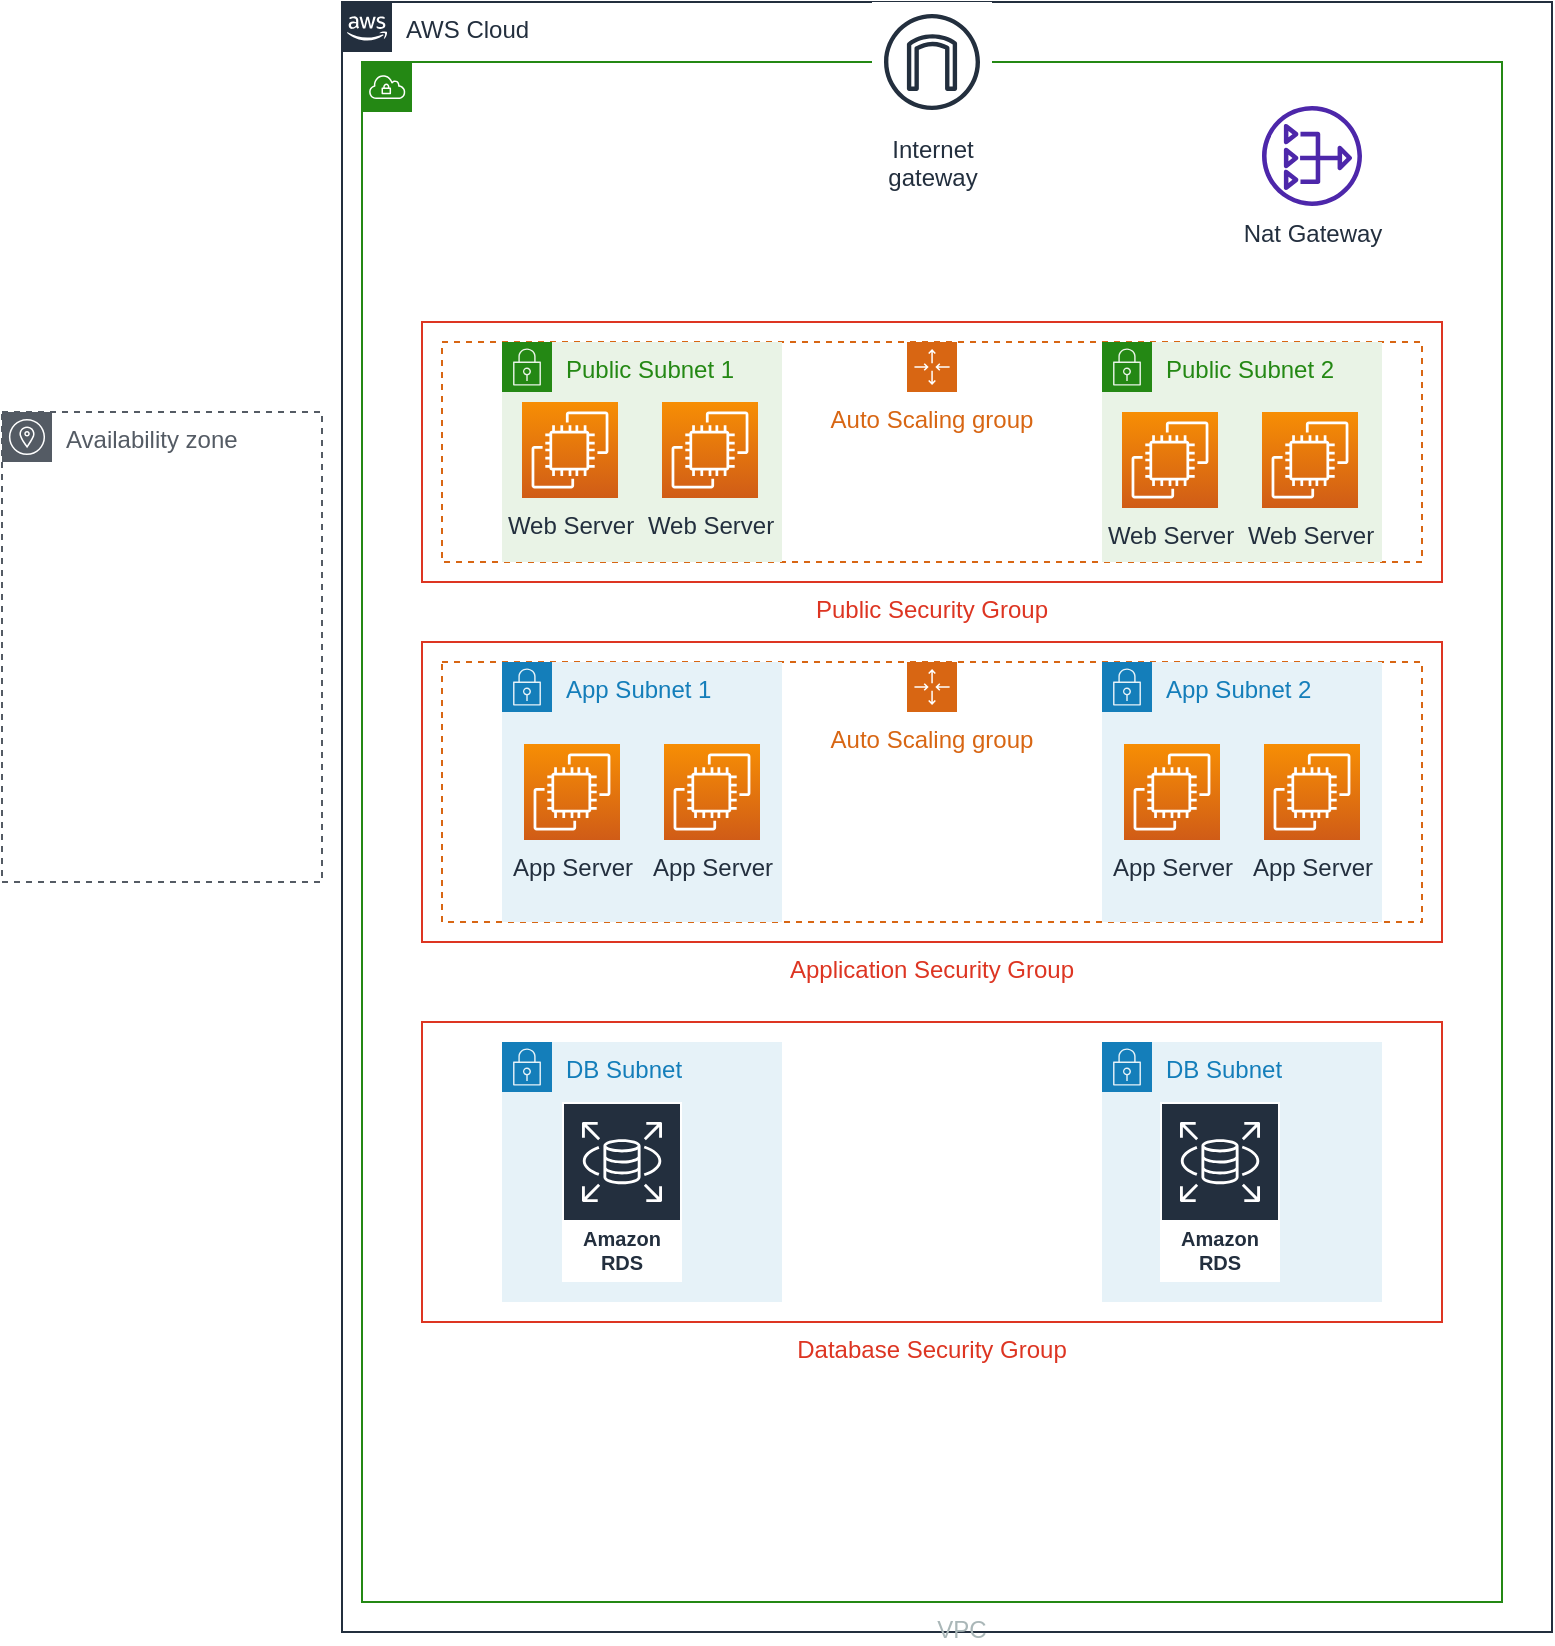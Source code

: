 <mxfile version="18.2.1" type="github">
  <diagram id="9ImQfzkRJKaiHpM_LDbs" name="Page-1">
    <mxGraphModel dx="1180" dy="557" grid="1" gridSize="10" guides="1" tooltips="1" connect="1" arrows="1" fold="1" page="1" pageScale="1" pageWidth="1100" pageHeight="850" math="0" shadow="0">
      <root>
        <mxCell id="0" />
        <mxCell id="1" parent="0" />
        <mxCell id="kCsJqG-bQ9eDfg5gPCeY-2" value="AWS Cloud" style="points=[[0,0],[0.25,0],[0.5,0],[0.75,0],[1,0],[1,0.25],[1,0.5],[1,0.75],[1,1],[0.75,1],[0.5,1],[0.25,1],[0,1],[0,0.75],[0,0.5],[0,0.25]];outlineConnect=0;gradientColor=none;html=1;whiteSpace=wrap;fontSize=12;fontStyle=0;container=1;pointerEvents=0;collapsible=0;recursiveResize=0;shape=mxgraph.aws4.group;grIcon=mxgraph.aws4.group_aws_cloud_alt;strokeColor=#232F3E;fillColor=none;verticalAlign=top;align=left;spacingLeft=30;fontColor=#232F3E;dashed=0;" parent="1" vertex="1">
          <mxGeometry x="230" y="10" width="605" height="815" as="geometry" />
        </mxCell>
        <mxCell id="FYauerRTtqx_HsXN9_gI-2" value="Auto Scaling group" style="points=[[0,0],[0.25,0],[0.5,0],[0.75,0],[1,0],[1,0.25],[1,0.5],[1,0.75],[1,1],[0.75,1],[0.5,1],[0.25,1],[0,1],[0,0.75],[0,0.5],[0,0.25]];outlineConnect=0;gradientColor=none;html=1;whiteSpace=wrap;fontSize=12;fontStyle=0;container=1;pointerEvents=0;collapsible=0;recursiveResize=0;shape=mxgraph.aws4.groupCenter;grIcon=mxgraph.aws4.group_auto_scaling_group;grStroke=1;strokeColor=#D86613;fillColor=none;verticalAlign=top;align=center;fontColor=#D86613;dashed=1;spacingTop=25;" vertex="1" parent="kCsJqG-bQ9eDfg5gPCeY-2">
          <mxGeometry x="50" y="170" width="490" height="110" as="geometry" />
        </mxCell>
        <mxCell id="FYauerRTtqx_HsXN9_gI-4" value="VPC" style="points=[[0,0],[0.25,0],[0.5,0],[0.75,0],[1,0],[1,0.25],[1,0.5],[1,0.75],[1,1],[0.75,1],[0.5,1],[0.25,1],[0,1],[0,0.75],[0,0.5],[0,0.25]];outlineConnect=0;gradientColor=none;html=1;whiteSpace=wrap;fontSize=12;fontStyle=0;container=1;pointerEvents=0;collapsible=0;recursiveResize=0;shape=mxgraph.aws4.group;grIcon=mxgraph.aws4.group_vpc;strokeColor=#248814;fillColor=none;verticalAlign=top;align=center;spacingLeft=30;fontColor=#AAB7B8;dashed=0;labelPosition=center;verticalLabelPosition=bottom;" vertex="1" parent="1">
          <mxGeometry x="240" y="40" width="570" height="770" as="geometry" />
        </mxCell>
        <mxCell id="FYauerRTtqx_HsXN9_gI-5" value="Auto Scaling group" style="points=[[0,0],[0.25,0],[0.5,0],[0.75,0],[1,0],[1,0.25],[1,0.5],[1,0.75],[1,1],[0.75,1],[0.5,1],[0.25,1],[0,1],[0,0.75],[0,0.5],[0,0.25]];outlineConnect=0;gradientColor=none;html=1;whiteSpace=wrap;fontSize=12;fontStyle=0;container=1;pointerEvents=0;collapsible=0;recursiveResize=0;shape=mxgraph.aws4.groupCenter;grIcon=mxgraph.aws4.group_auto_scaling_group;grStroke=1;strokeColor=#D86613;fillColor=none;verticalAlign=top;align=center;fontColor=#D86613;dashed=1;spacingTop=25;" vertex="1" parent="FYauerRTtqx_HsXN9_gI-4">
          <mxGeometry x="40" y="300" width="490" height="130" as="geometry" />
        </mxCell>
        <mxCell id="FYauerRTtqx_HsXN9_gI-6" value="App Subnet 1" style="points=[[0,0],[0.25,0],[0.5,0],[0.75,0],[1,0],[1,0.25],[1,0.5],[1,0.75],[1,1],[0.75,1],[0.5,1],[0.25,1],[0,1],[0,0.75],[0,0.5],[0,0.25]];outlineConnect=0;gradientColor=none;html=1;whiteSpace=wrap;fontSize=12;fontStyle=0;container=1;pointerEvents=0;collapsible=0;recursiveResize=0;shape=mxgraph.aws4.group;grIcon=mxgraph.aws4.group_security_group;grStroke=0;strokeColor=#147EBA;fillColor=#E6F2F8;verticalAlign=top;align=left;spacingLeft=30;fontColor=#147EBA;dashed=0;" vertex="1" parent="FYauerRTtqx_HsXN9_gI-5">
          <mxGeometry x="30" width="140" height="130" as="geometry" />
        </mxCell>
        <mxCell id="FYauerRTtqx_HsXN9_gI-14" value="App Subnet 2" style="points=[[0,0],[0.25,0],[0.5,0],[0.75,0],[1,0],[1,0.25],[1,0.5],[1,0.75],[1,1],[0.75,1],[0.5,1],[0.25,1],[0,1],[0,0.75],[0,0.5],[0,0.25]];outlineConnect=0;gradientColor=none;html=1;whiteSpace=wrap;fontSize=12;fontStyle=0;container=1;pointerEvents=0;collapsible=0;recursiveResize=0;shape=mxgraph.aws4.group;grIcon=mxgraph.aws4.group_security_group;grStroke=0;strokeColor=#147EBA;fillColor=#E6F2F8;verticalAlign=top;align=left;spacingLeft=30;fontColor=#147EBA;dashed=0;" vertex="1" parent="FYauerRTtqx_HsXN9_gI-5">
          <mxGeometry x="330" width="140" height="130" as="geometry" />
        </mxCell>
        <mxCell id="FYauerRTtqx_HsXN9_gI-15" value="Internet&#xa;gateway" style="sketch=0;outlineConnect=0;fontColor=#232F3E;gradientColor=none;strokeColor=#232F3E;fillColor=#ffffff;dashed=0;verticalLabelPosition=bottom;verticalAlign=top;align=center;html=1;fontSize=12;fontStyle=0;aspect=fixed;shape=mxgraph.aws4.resourceIcon;resIcon=mxgraph.aws4.internet_gateway;" vertex="1" parent="FYauerRTtqx_HsXN9_gI-4">
          <mxGeometry x="255" y="-30" width="60" height="60" as="geometry" />
        </mxCell>
        <mxCell id="FYauerRTtqx_HsXN9_gI-16" value="Public Security Group" style="fillColor=none;strokeColor=#DD3522;verticalAlign=top;fontStyle=0;fontColor=#DD3522;labelPosition=center;verticalLabelPosition=bottom;align=center;" vertex="1" parent="FYauerRTtqx_HsXN9_gI-4">
          <mxGeometry x="30" y="130" width="510" height="130" as="geometry" />
        </mxCell>
        <mxCell id="FYauerRTtqx_HsXN9_gI-19" value="Application Security Group" style="fillColor=none;strokeColor=#DD3522;verticalAlign=top;fontStyle=0;fontColor=#DD3522;labelPosition=center;verticalLabelPosition=bottom;align=center;" vertex="1" parent="FYauerRTtqx_HsXN9_gI-4">
          <mxGeometry x="30" y="290" width="510" height="150" as="geometry" />
        </mxCell>
        <mxCell id="FYauerRTtqx_HsXN9_gI-20" value="Public Subnet 1" style="points=[[0,0],[0.25,0],[0.5,0],[0.75,0],[1,0],[1,0.25],[1,0.5],[1,0.75],[1,1],[0.75,1],[0.5,1],[0.25,1],[0,1],[0,0.75],[0,0.5],[0,0.25]];outlineConnect=0;gradientColor=none;html=1;whiteSpace=wrap;fontSize=12;fontStyle=0;container=1;pointerEvents=0;collapsible=0;recursiveResize=0;shape=mxgraph.aws4.group;grIcon=mxgraph.aws4.group_security_group;grStroke=0;strokeColor=#248814;fillColor=#E9F3E6;verticalAlign=top;align=left;spacingLeft=30;fontColor=#248814;dashed=0;" vertex="1" parent="FYauerRTtqx_HsXN9_gI-4">
          <mxGeometry x="70" y="140" width="140" height="110" as="geometry" />
        </mxCell>
        <mxCell id="FYauerRTtqx_HsXN9_gI-17" value="Web Server" style="sketch=0;points=[[0,0,0],[0.25,0,0],[0.5,0,0],[0.75,0,0],[1,0,0],[0,1,0],[0.25,1,0],[0.5,1,0],[0.75,1,0],[1,1,0],[0,0.25,0],[0,0.5,0],[0,0.75,0],[1,0.25,0],[1,0.5,0],[1,0.75,0]];outlineConnect=0;fontColor=#232F3E;gradientColor=#F78E04;gradientDirection=north;fillColor=#D05C17;strokeColor=#ffffff;dashed=0;verticalLabelPosition=bottom;verticalAlign=top;align=center;html=1;fontSize=12;fontStyle=0;aspect=fixed;shape=mxgraph.aws4.resourceIcon;resIcon=mxgraph.aws4.ec2;" vertex="1" parent="FYauerRTtqx_HsXN9_gI-20">
          <mxGeometry x="10" y="30" width="48" height="48" as="geometry" />
        </mxCell>
        <mxCell id="FYauerRTtqx_HsXN9_gI-23" value="Web Server" style="sketch=0;points=[[0,0,0],[0.25,0,0],[0.5,0,0],[0.75,0,0],[1,0,0],[0,1,0],[0.25,1,0],[0.5,1,0],[0.75,1,0],[1,1,0],[0,0.25,0],[0,0.5,0],[0,0.75,0],[1,0.25,0],[1,0.5,0],[1,0.75,0]];outlineConnect=0;fontColor=#232F3E;gradientColor=#F78E04;gradientDirection=north;fillColor=#D05C17;strokeColor=#ffffff;dashed=0;verticalLabelPosition=bottom;verticalAlign=top;align=center;html=1;fontSize=12;fontStyle=0;aspect=fixed;shape=mxgraph.aws4.resourceIcon;resIcon=mxgraph.aws4.ec2;" vertex="1" parent="FYauerRTtqx_HsXN9_gI-20">
          <mxGeometry x="80" y="30" width="48" height="48" as="geometry" />
        </mxCell>
        <mxCell id="FYauerRTtqx_HsXN9_gI-22" value="Public Subnet 2" style="points=[[0,0],[0.25,0],[0.5,0],[0.75,0],[1,0],[1,0.25],[1,0.5],[1,0.75],[1,1],[0.75,1],[0.5,1],[0.25,1],[0,1],[0,0.75],[0,0.5],[0,0.25]];outlineConnect=0;gradientColor=none;html=1;whiteSpace=wrap;fontSize=12;fontStyle=0;container=1;pointerEvents=0;collapsible=0;recursiveResize=0;shape=mxgraph.aws4.group;grIcon=mxgraph.aws4.group_security_group;grStroke=0;strokeColor=#248814;fillColor=#E9F3E6;verticalAlign=top;align=left;spacingLeft=30;fontColor=#248814;dashed=0;" vertex="1" parent="FYauerRTtqx_HsXN9_gI-4">
          <mxGeometry x="370" y="140" width="140" height="110" as="geometry" />
        </mxCell>
        <mxCell id="FYauerRTtqx_HsXN9_gI-24" value="Web Server" style="sketch=0;points=[[0,0,0],[0.25,0,0],[0.5,0,0],[0.75,0,0],[1,0,0],[0,1,0],[0.25,1,0],[0.5,1,0],[0.75,1,0],[1,1,0],[0,0.25,0],[0,0.5,0],[0,0.75,0],[1,0.25,0],[1,0.5,0],[1,0.75,0]];outlineConnect=0;fontColor=#232F3E;gradientColor=#F78E04;gradientDirection=north;fillColor=#D05C17;strokeColor=#ffffff;dashed=0;verticalLabelPosition=bottom;verticalAlign=top;align=center;html=1;fontSize=12;fontStyle=0;aspect=fixed;shape=mxgraph.aws4.resourceIcon;resIcon=mxgraph.aws4.ec2;" vertex="1" parent="FYauerRTtqx_HsXN9_gI-22">
          <mxGeometry x="10" y="35" width="48" height="48" as="geometry" />
        </mxCell>
        <mxCell id="FYauerRTtqx_HsXN9_gI-26" value="Web Server" style="sketch=0;points=[[0,0,0],[0.25,0,0],[0.5,0,0],[0.75,0,0],[1,0,0],[0,1,0],[0.25,1,0],[0.5,1,0],[0.75,1,0],[1,1,0],[0,0.25,0],[0,0.5,0],[0,0.75,0],[1,0.25,0],[1,0.5,0],[1,0.75,0]];outlineConnect=0;fontColor=#232F3E;gradientColor=#F78E04;gradientDirection=north;fillColor=#D05C17;strokeColor=#ffffff;dashed=0;verticalLabelPosition=bottom;verticalAlign=top;align=center;html=1;fontSize=12;fontStyle=0;aspect=fixed;shape=mxgraph.aws4.resourceIcon;resIcon=mxgraph.aws4.ec2;" vertex="1" parent="FYauerRTtqx_HsXN9_gI-22">
          <mxGeometry x="80" y="35" width="48" height="48" as="geometry" />
        </mxCell>
        <mxCell id="FYauerRTtqx_HsXN9_gI-27" value="Nat Gateway" style="sketch=0;outlineConnect=0;fontColor=#232F3E;gradientColor=none;fillColor=#4D27AA;strokeColor=none;dashed=0;verticalLabelPosition=bottom;verticalAlign=top;align=center;html=1;fontSize=12;fontStyle=0;aspect=fixed;pointerEvents=1;shape=mxgraph.aws4.nat_gateway;" vertex="1" parent="FYauerRTtqx_HsXN9_gI-4">
          <mxGeometry x="450" y="22" width="50" height="50" as="geometry" />
        </mxCell>
        <mxCell id="FYauerRTtqx_HsXN9_gI-30" value="App Server" style="sketch=0;points=[[0,0,0],[0.25,0,0],[0.5,0,0],[0.75,0,0],[1,0,0],[0,1,0],[0.25,1,0],[0.5,1,0],[0.75,1,0],[1,1,0],[0,0.25,0],[0,0.5,0],[0,0.75,0],[1,0.25,0],[1,0.5,0],[1,0.75,0]];outlineConnect=0;fontColor=#232F3E;gradientColor=#F78E04;gradientDirection=north;fillColor=#D05C17;strokeColor=#ffffff;dashed=0;verticalLabelPosition=bottom;verticalAlign=top;align=center;html=1;fontSize=12;fontStyle=0;aspect=fixed;shape=mxgraph.aws4.resourceIcon;resIcon=mxgraph.aws4.ec2;" vertex="1" parent="FYauerRTtqx_HsXN9_gI-4">
          <mxGeometry x="81" y="341" width="48" height="48" as="geometry" />
        </mxCell>
        <mxCell id="FYauerRTtqx_HsXN9_gI-31" value="App Server" style="sketch=0;points=[[0,0,0],[0.25,0,0],[0.5,0,0],[0.75,0,0],[1,0,0],[0,1,0],[0.25,1,0],[0.5,1,0],[0.75,1,0],[1,1,0],[0,0.25,0],[0,0.5,0],[0,0.75,0],[1,0.25,0],[1,0.5,0],[1,0.75,0]];outlineConnect=0;fontColor=#232F3E;gradientColor=#F78E04;gradientDirection=north;fillColor=#D05C17;strokeColor=#ffffff;dashed=0;verticalLabelPosition=bottom;verticalAlign=top;align=center;html=1;fontSize=12;fontStyle=0;aspect=fixed;shape=mxgraph.aws4.resourceIcon;resIcon=mxgraph.aws4.ec2;" vertex="1" parent="FYauerRTtqx_HsXN9_gI-4">
          <mxGeometry x="151" y="341" width="48" height="48" as="geometry" />
        </mxCell>
        <mxCell id="FYauerRTtqx_HsXN9_gI-32" value="App Server" style="sketch=0;points=[[0,0,0],[0.25,0,0],[0.5,0,0],[0.75,0,0],[1,0,0],[0,1,0],[0.25,1,0],[0.5,1,0],[0.75,1,0],[1,1,0],[0,0.25,0],[0,0.5,0],[0,0.75,0],[1,0.25,0],[1,0.5,0],[1,0.75,0]];outlineConnect=0;fontColor=#232F3E;gradientColor=#F78E04;gradientDirection=north;fillColor=#D05C17;strokeColor=#ffffff;dashed=0;verticalLabelPosition=bottom;verticalAlign=top;align=center;html=1;fontSize=12;fontStyle=0;aspect=fixed;shape=mxgraph.aws4.resourceIcon;resIcon=mxgraph.aws4.ec2;" vertex="1" parent="FYauerRTtqx_HsXN9_gI-4">
          <mxGeometry x="381" y="341" width="48" height="48" as="geometry" />
        </mxCell>
        <mxCell id="FYauerRTtqx_HsXN9_gI-33" value="App Server" style="sketch=0;points=[[0,0,0],[0.25,0,0],[0.5,0,0],[0.75,0,0],[1,0,0],[0,1,0],[0.25,1,0],[0.5,1,0],[0.75,1,0],[1,1,0],[0,0.25,0],[0,0.5,0],[0,0.75,0],[1,0.25,0],[1,0.5,0],[1,0.75,0]];outlineConnect=0;fontColor=#232F3E;gradientColor=#F78E04;gradientDirection=north;fillColor=#D05C17;strokeColor=#ffffff;dashed=0;verticalLabelPosition=bottom;verticalAlign=top;align=center;html=1;fontSize=12;fontStyle=0;aspect=fixed;shape=mxgraph.aws4.resourceIcon;resIcon=mxgraph.aws4.ec2;" vertex="1" parent="FYauerRTtqx_HsXN9_gI-4">
          <mxGeometry x="451" y="341" width="48" height="48" as="geometry" />
        </mxCell>
        <mxCell id="FYauerRTtqx_HsXN9_gI-36" value="DB Subnet" style="points=[[0,0],[0.25,0],[0.5,0],[0.75,0],[1,0],[1,0.25],[1,0.5],[1,0.75],[1,1],[0.75,1],[0.5,1],[0.25,1],[0,1],[0,0.75],[0,0.5],[0,0.25]];outlineConnect=0;gradientColor=none;html=1;whiteSpace=wrap;fontSize=12;fontStyle=0;container=1;pointerEvents=0;collapsible=0;recursiveResize=0;shape=mxgraph.aws4.group;grIcon=mxgraph.aws4.group_security_group;grStroke=0;strokeColor=#147EBA;fillColor=#E6F2F8;verticalAlign=top;align=left;spacingLeft=30;fontColor=#147EBA;dashed=0;" vertex="1" parent="FYauerRTtqx_HsXN9_gI-4">
          <mxGeometry x="70" y="490" width="140" height="130" as="geometry" />
        </mxCell>
        <mxCell id="FYauerRTtqx_HsXN9_gI-39" value="Amazon RDS" style="sketch=0;outlineConnect=0;fontColor=#232F3E;gradientColor=none;strokeColor=#ffffff;fillColor=#232F3E;dashed=0;verticalLabelPosition=middle;verticalAlign=bottom;align=center;html=1;whiteSpace=wrap;fontSize=10;fontStyle=1;spacing=3;shape=mxgraph.aws4.productIcon;prIcon=mxgraph.aws4.rds;" vertex="1" parent="FYauerRTtqx_HsXN9_gI-36">
          <mxGeometry x="30" y="30" width="60" height="90" as="geometry" />
        </mxCell>
        <mxCell id="FYauerRTtqx_HsXN9_gI-38" value="DB Subnet" style="points=[[0,0],[0.25,0],[0.5,0],[0.75,0],[1,0],[1,0.25],[1,0.5],[1,0.75],[1,1],[0.75,1],[0.5,1],[0.25,1],[0,1],[0,0.75],[0,0.5],[0,0.25]];outlineConnect=0;gradientColor=none;html=1;whiteSpace=wrap;fontSize=12;fontStyle=0;container=1;pointerEvents=0;collapsible=0;recursiveResize=0;shape=mxgraph.aws4.group;grIcon=mxgraph.aws4.group_security_group;grStroke=0;strokeColor=#147EBA;fillColor=#E6F2F8;verticalAlign=top;align=left;spacingLeft=30;fontColor=#147EBA;dashed=0;" vertex="1" parent="FYauerRTtqx_HsXN9_gI-4">
          <mxGeometry x="370" y="490" width="140" height="130" as="geometry" />
        </mxCell>
        <mxCell id="FYauerRTtqx_HsXN9_gI-41" value="Amazon RDS" style="sketch=0;outlineConnect=0;fontColor=#232F3E;gradientColor=none;strokeColor=#ffffff;fillColor=#232F3E;dashed=0;verticalLabelPosition=middle;verticalAlign=bottom;align=center;html=1;whiteSpace=wrap;fontSize=10;fontStyle=1;spacing=3;shape=mxgraph.aws4.productIcon;prIcon=mxgraph.aws4.rds;" vertex="1" parent="FYauerRTtqx_HsXN9_gI-38">
          <mxGeometry x="29" y="30" width="60" height="90" as="geometry" />
        </mxCell>
        <mxCell id="FYauerRTtqx_HsXN9_gI-34" value="Database Security Group" style="fillColor=none;strokeColor=#DD3522;verticalAlign=top;fontStyle=0;fontColor=#DD3522;labelPosition=center;verticalLabelPosition=bottom;align=center;" vertex="1" parent="FYauerRTtqx_HsXN9_gI-4">
          <mxGeometry x="30" y="480" width="510" height="150" as="geometry" />
        </mxCell>
        <mxCell id="FYauerRTtqx_HsXN9_gI-42" value="Availability zone" style="sketch=0;outlineConnect=0;gradientColor=none;html=1;whiteSpace=wrap;fontSize=12;fontStyle=0;shape=mxgraph.aws4.group;grIcon=mxgraph.aws4.group_availability_zone;strokeColor=#545B64;fillColor=none;verticalAlign=top;align=left;spacingLeft=30;fontColor=#545B64;dashed=1;" vertex="1" parent="1">
          <mxGeometry x="60" y="215" width="160" height="235" as="geometry" />
        </mxCell>
      </root>
    </mxGraphModel>
  </diagram>
</mxfile>
